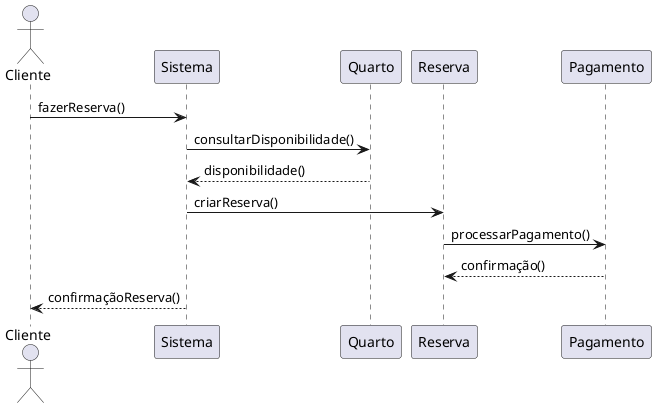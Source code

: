 @startuml
actor Cliente

Cliente -> Sistema : fazerReserva()
Sistema -> Quarto : consultarDisponibilidade()
Quarto --> Sistema : disponibilidade()
Sistema -> Reserva : criarReserva()
Reserva -> Pagamento : processarPagamento()
Pagamento --> Reserva : confirmação()
Sistema --> Cliente : confirmaçãoReserva()

@enduml